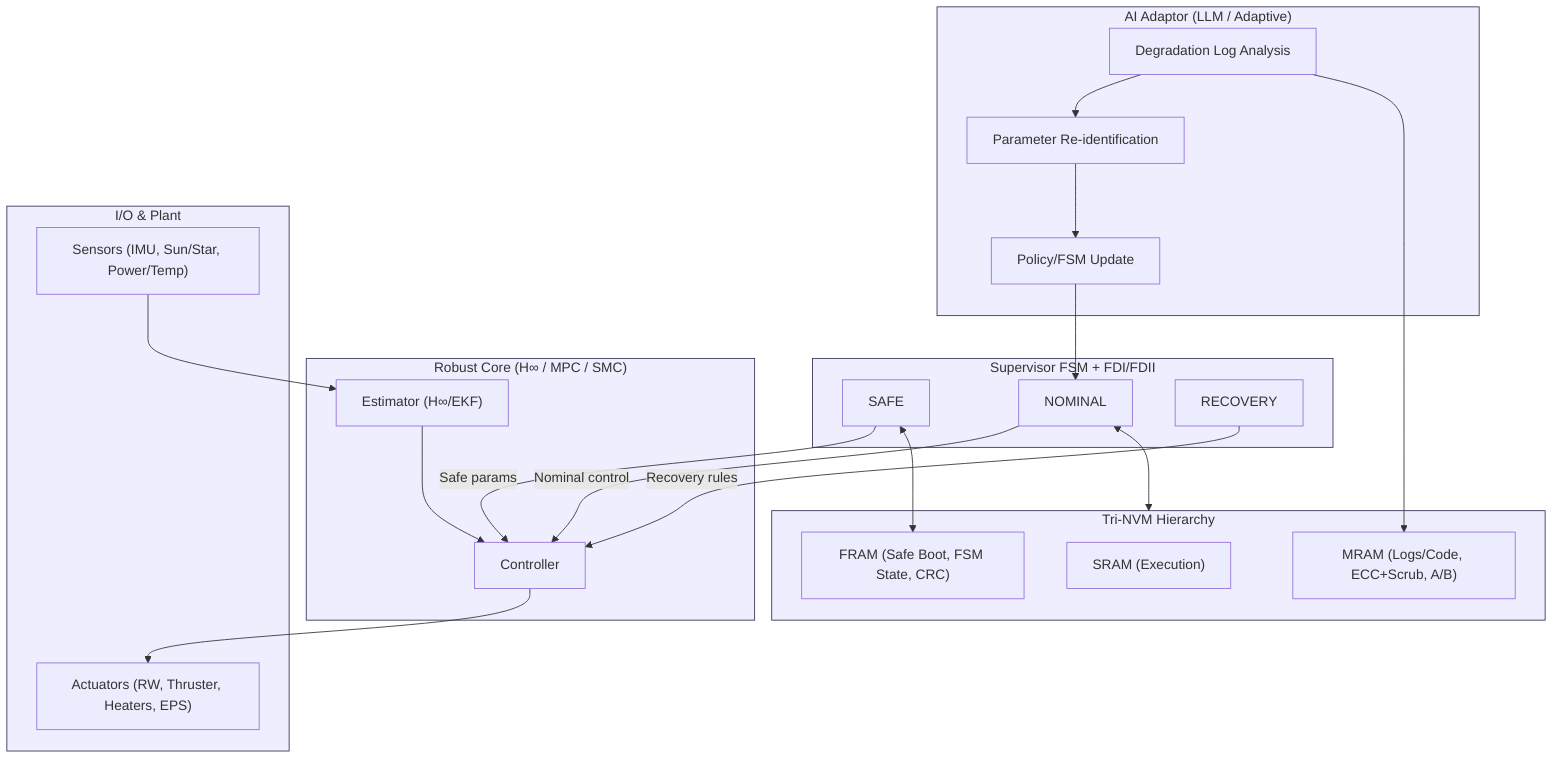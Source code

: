 flowchart TB
  %% Layers
  subgraph OUTER["AI Adaptor (LLM / Adaptive)"]
    o1["Degradation Log Analysis"]
    o2["Parameter Re-identification"]
    o3["Policy/FSM Update"]
  end

  subgraph MIDDLE["Supervisor FSM + FDI/FDII"]
    m1["SAFE"]
    m2["NOMINAL"]
    m3["RECOVERY"]
  end

  subgraph INNER["Robust Core (H∞ / MPC / SMC)"]
    i1["Estimator (H∞/EKF)"]
    i2["Controller"]
  end

  subgraph NVM["Tri-NVM Hierarchy"]
    sram["SRAM (Execution)"]
    mram["MRAM (Logs/Code, ECC+Scrub, A/B)"]
    fram["FRAM (Safe Boot, FSM State, CRC)"]
  end

  subgraph IO["I/O & Plant"]
    sens["Sensors (IMU, Sun/Star, Power/Temp)"]
    act["Actuators (RW, Thruster, Heaters, EPS)"]
  end

  %% Flows
  sens --> i1 --> i2 --> act
  o1 --> o2 --> o3 --> m2
  m1 -->|Safe params| i2
  m2 -->|Nominal control| i2
  m3 -->|Recovery rules| i2

  m2 <--> NVM
  m1 <--> fram
  o1 --> mram
  classDef box fill:#eef,stroke:#335,stroke-width:1px;
  class INNER,OUTER,MIDDLE,NVM,IO box;